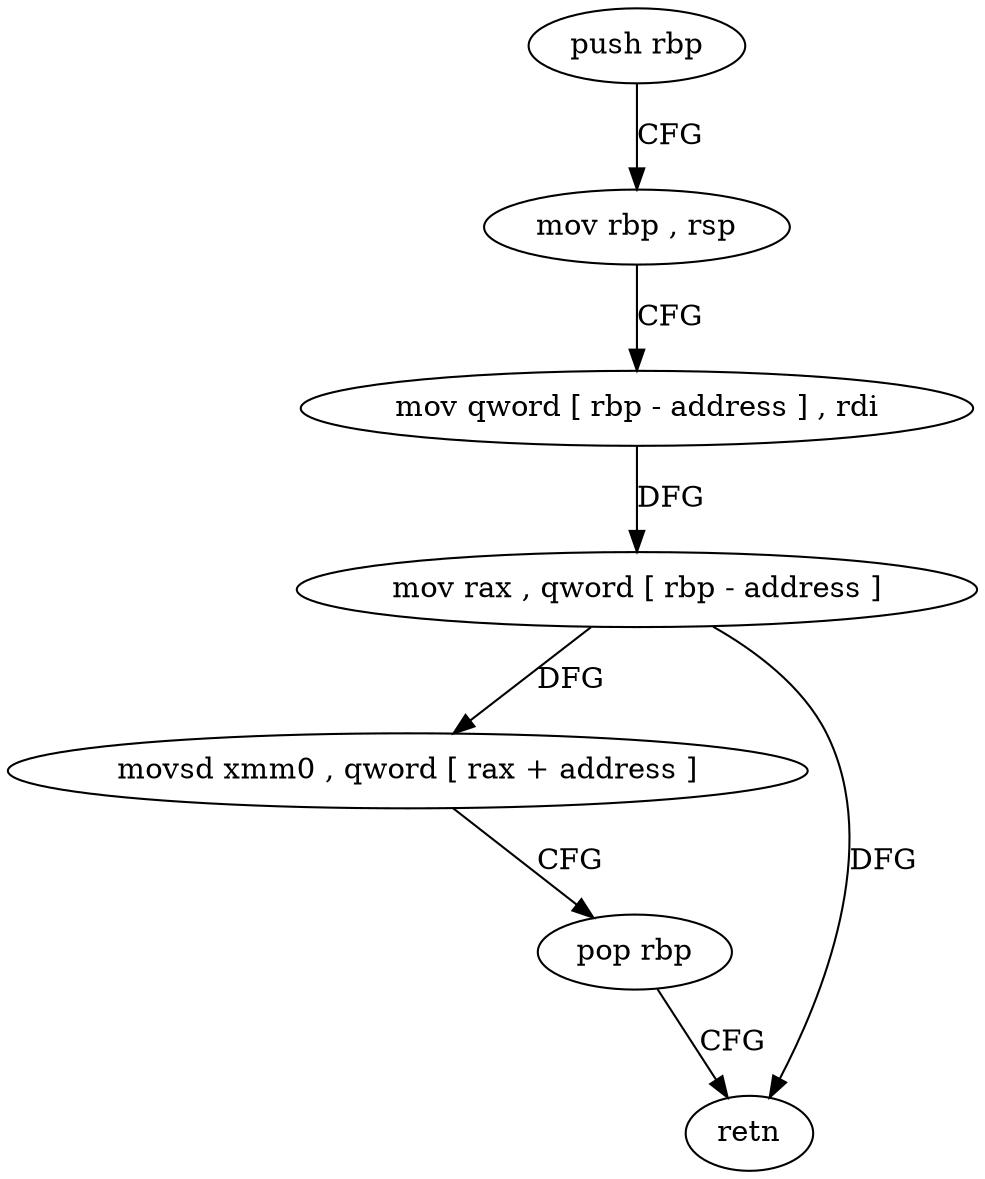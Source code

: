 digraph "func" {
"138384" [label = "push rbp" ]
"138385" [label = "mov rbp , rsp" ]
"138388" [label = "mov qword [ rbp - address ] , rdi" ]
"138392" [label = "mov rax , qword [ rbp - address ]" ]
"138396" [label = "movsd xmm0 , qword [ rax + address ]" ]
"138401" [label = "pop rbp" ]
"138402" [label = "retn" ]
"138384" -> "138385" [ label = "CFG" ]
"138385" -> "138388" [ label = "CFG" ]
"138388" -> "138392" [ label = "DFG" ]
"138392" -> "138396" [ label = "DFG" ]
"138392" -> "138402" [ label = "DFG" ]
"138396" -> "138401" [ label = "CFG" ]
"138401" -> "138402" [ label = "CFG" ]
}
